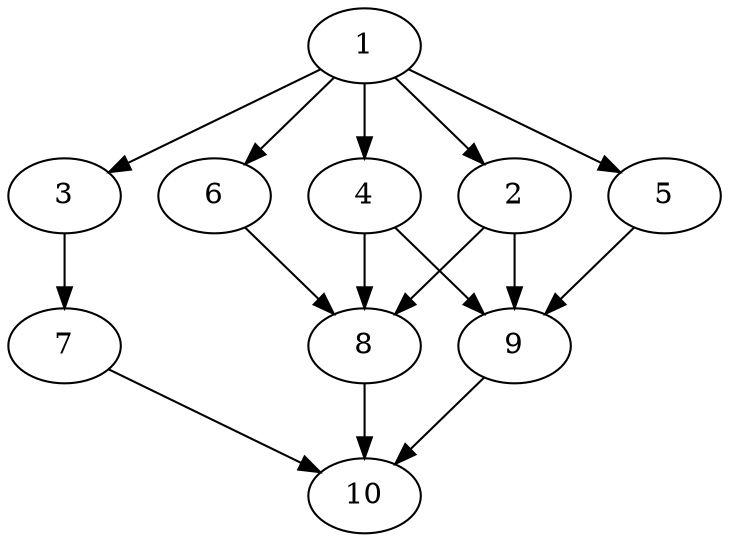strict digraph  {
    1;
    2;
    3;
    4;
    5;
    6;
    7;
    8;
    9;
    10;
    1 -> 2 [weight=18];
    1 -> 3 [weight=12];
    1 -> 4 [weight=9];
    1 -> 5 [weight=11];
    1 -> 6 [weight=14];
    2 -> 8 [weight=19];
    2 -> 9 [weight=16];
    3 -> 7 [weight=23];
    4 -> 8 [weight=27];
    4 -> 9 [weight=23];
    5 -> 9 [weight=13];
    6 -> 8 [weight=15];
    7 -> 10 [weight=17];
    8 -> 10 [weight=11];
    9 -> 10 [weight=13];
}


// if ni == 1 and nj == 2:
//     return 18  #
// if ni == 1 and nj == 3:
//     return 12  #
// if ni == 1 and nj == 4:
//     return 9  #
// if ni == 1 and nj == 5:
//     return 11  #
// if ni == 1 and nj == 6:
//     return 14  #
// if ni == 2 and nj == 8:
//     return 19  #
// if ni == 2 and nj == 9:
//     return 16  #
// if ni == 3 and nj == 7:
//     return 23
// if ni == 4 and nj == 8:
//     return 27
// if ni == 4 and nj == 9:
//     return 23
// if ni == 5 and nj == 9:
//     return 13
// if ni == 6 and nj == 8:
//     return 15
// if ni == 7 and nj == 10:
//     return 17
// if ni == 8 and nj == 10:
//     return 11
// if ni == 9 and nj == 10:
//     return 13
